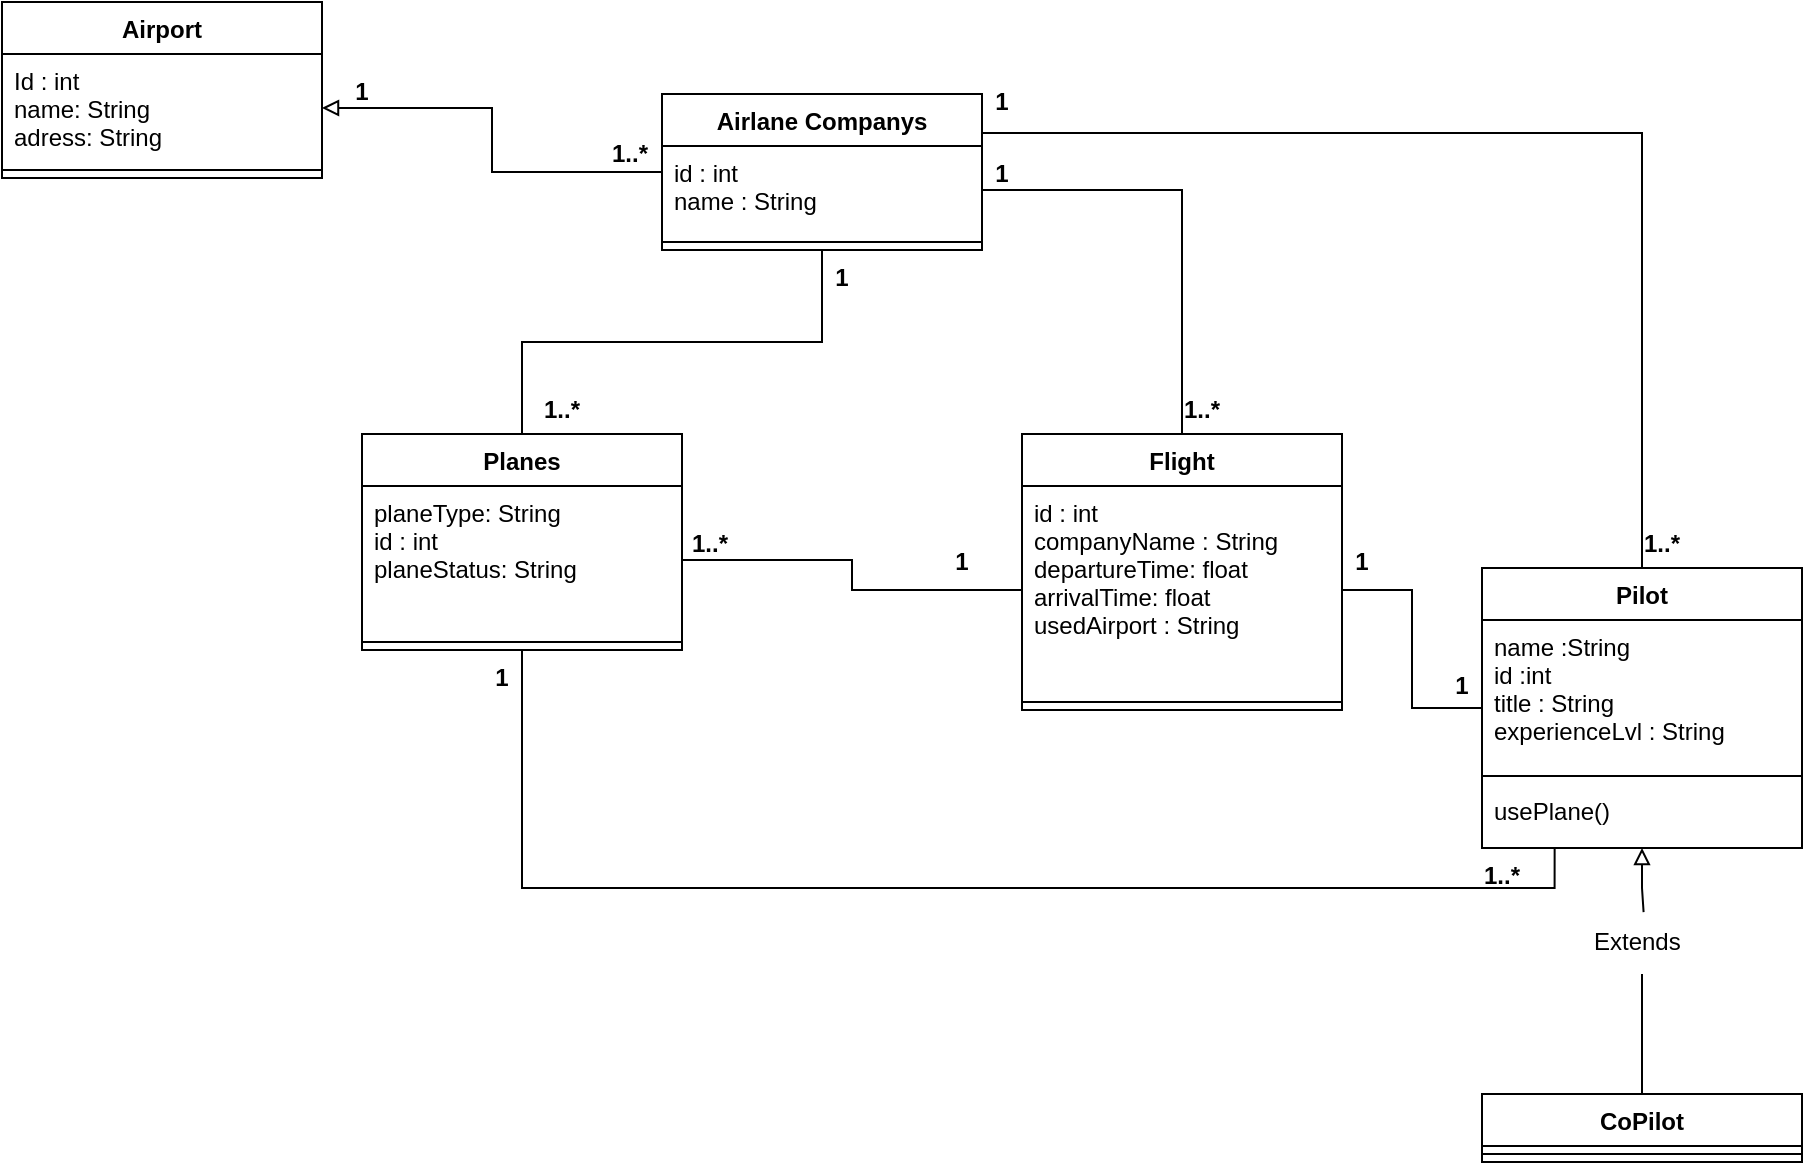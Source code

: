 <mxfile version="20.2.5" type="github">
  <diagram id="Uyh7Rs5gRNJOgRbK95mi" name="Sayfa -1">
    <mxGraphModel dx="1038" dy="547" grid="1" gridSize="10" guides="1" tooltips="1" connect="1" arrows="1" fold="1" page="1" pageScale="1" pageWidth="827" pageHeight="1169" math="0" shadow="0">
      <root>
        <mxCell id="0" />
        <mxCell id="1" parent="0" />
        <mxCell id="iJdCtciQm-XHfZu3X4iZ-10" style="edgeStyle=orthogonalEdgeStyle;rounded=0;orthogonalLoop=1;jettySize=auto;html=1;entryX=1;entryY=0.5;entryDx=0;entryDy=0;endArrow=block;endFill=0;" edge="1" parent="1" source="iJdCtciQm-XHfZu3X4iZ-2" target="iJdCtciQm-XHfZu3X4iZ-7">
          <mxGeometry relative="1" as="geometry" />
        </mxCell>
        <mxCell id="iJdCtciQm-XHfZu3X4iZ-20" style="edgeStyle=orthogonalEdgeStyle;rounded=0;orthogonalLoop=1;jettySize=auto;html=1;exitX=0.5;exitY=1;exitDx=0;exitDy=0;entryX=0.5;entryY=0;entryDx=0;entryDy=0;endArrow=none;endFill=0;" edge="1" parent="1" source="iJdCtciQm-XHfZu3X4iZ-2" target="iJdCtciQm-XHfZu3X4iZ-15">
          <mxGeometry relative="1" as="geometry" />
        </mxCell>
        <mxCell id="iJdCtciQm-XHfZu3X4iZ-2" value="Airlane Companys" style="swimlane;fontStyle=1;align=center;verticalAlign=top;childLayout=stackLayout;horizontal=1;startSize=26;horizontalStack=0;resizeParent=1;resizeParentMax=0;resizeLast=0;collapsible=1;marginBottom=0;" vertex="1" parent="1">
          <mxGeometry x="390" y="120" width="160" height="78" as="geometry" />
        </mxCell>
        <mxCell id="iJdCtciQm-XHfZu3X4iZ-3" value="id : int&#xa;name : String" style="text;strokeColor=none;fillColor=none;align=left;verticalAlign=top;spacingLeft=4;spacingRight=4;overflow=hidden;rotatable=0;points=[[0,0.5],[1,0.5]];portConstraint=eastwest;" vertex="1" parent="iJdCtciQm-XHfZu3X4iZ-2">
          <mxGeometry y="26" width="160" height="44" as="geometry" />
        </mxCell>
        <mxCell id="iJdCtciQm-XHfZu3X4iZ-4" value="" style="line;strokeWidth=1;fillColor=none;align=left;verticalAlign=middle;spacingTop=-1;spacingLeft=3;spacingRight=3;rotatable=0;labelPosition=right;points=[];portConstraint=eastwest;" vertex="1" parent="iJdCtciQm-XHfZu3X4iZ-2">
          <mxGeometry y="70" width="160" height="8" as="geometry" />
        </mxCell>
        <mxCell id="iJdCtciQm-XHfZu3X4iZ-6" value="Airport" style="swimlane;fontStyle=1;align=center;verticalAlign=top;childLayout=stackLayout;horizontal=1;startSize=26;horizontalStack=0;resizeParent=1;resizeParentMax=0;resizeLast=0;collapsible=1;marginBottom=0;" vertex="1" parent="1">
          <mxGeometry x="60" y="74" width="160" height="88" as="geometry" />
        </mxCell>
        <mxCell id="iJdCtciQm-XHfZu3X4iZ-7" value="Id : int&#xa;name: String&#xa;adress: String" style="text;strokeColor=none;fillColor=none;align=left;verticalAlign=top;spacingLeft=4;spacingRight=4;overflow=hidden;rotatable=0;points=[[0,0.5],[1,0.5]];portConstraint=eastwest;" vertex="1" parent="iJdCtciQm-XHfZu3X4iZ-6">
          <mxGeometry y="26" width="160" height="54" as="geometry" />
        </mxCell>
        <mxCell id="iJdCtciQm-XHfZu3X4iZ-8" value="" style="line;strokeWidth=1;fillColor=none;align=left;verticalAlign=middle;spacingTop=-1;spacingLeft=3;spacingRight=3;rotatable=0;labelPosition=right;points=[];portConstraint=eastwest;" vertex="1" parent="iJdCtciQm-XHfZu3X4iZ-6">
          <mxGeometry y="80" width="160" height="8" as="geometry" />
        </mxCell>
        <mxCell id="iJdCtciQm-XHfZu3X4iZ-13" value="1..*" style="text;align=center;fontStyle=1;verticalAlign=middle;spacingLeft=3;spacingRight=3;strokeColor=none;rotatable=0;points=[[0,0.5],[1,0.5]];portConstraint=eastwest;" vertex="1" parent="1">
          <mxGeometry x="334" y="136" width="80" height="26" as="geometry" />
        </mxCell>
        <mxCell id="iJdCtciQm-XHfZu3X4iZ-14" value="1" style="text;align=center;fontStyle=1;verticalAlign=middle;spacingLeft=3;spacingRight=3;strokeColor=none;rotatable=0;points=[[0,0.5],[1,0.5]];portConstraint=eastwest;" vertex="1" parent="1">
          <mxGeometry x="200" y="105" width="80" height="26" as="geometry" />
        </mxCell>
        <mxCell id="iJdCtciQm-XHfZu3X4iZ-80" style="edgeStyle=orthogonalEdgeStyle;rounded=0;orthogonalLoop=1;jettySize=auto;html=1;entryX=0.227;entryY=1.012;entryDx=0;entryDy=0;entryPerimeter=0;startArrow=none;startFill=0;endArrow=none;endFill=0;" edge="1" parent="1" source="iJdCtciQm-XHfZu3X4iZ-15" target="iJdCtciQm-XHfZu3X4iZ-36">
          <mxGeometry relative="1" as="geometry" />
        </mxCell>
        <mxCell id="iJdCtciQm-XHfZu3X4iZ-15" value="Planes" style="swimlane;fontStyle=1;align=center;verticalAlign=top;childLayout=stackLayout;horizontal=1;startSize=26;horizontalStack=0;resizeParent=1;resizeParentMax=0;resizeLast=0;collapsible=1;marginBottom=0;" vertex="1" parent="1">
          <mxGeometry x="240" y="290" width="160" height="108" as="geometry" />
        </mxCell>
        <mxCell id="iJdCtciQm-XHfZu3X4iZ-16" value="planeType: String&#xa;id : int&#xa;planeStatus: String" style="text;strokeColor=none;fillColor=none;align=left;verticalAlign=top;spacingLeft=4;spacingRight=4;overflow=hidden;rotatable=0;points=[[0,0.5],[1,0.5]];portConstraint=eastwest;" vertex="1" parent="iJdCtciQm-XHfZu3X4iZ-15">
          <mxGeometry y="26" width="160" height="74" as="geometry" />
        </mxCell>
        <mxCell id="iJdCtciQm-XHfZu3X4iZ-17" value="" style="line;strokeWidth=1;fillColor=none;align=left;verticalAlign=middle;spacingTop=-1;spacingLeft=3;spacingRight=3;rotatable=0;labelPosition=right;points=[];portConstraint=eastwest;" vertex="1" parent="iJdCtciQm-XHfZu3X4iZ-15">
          <mxGeometry y="100" width="160" height="8" as="geometry" />
        </mxCell>
        <mxCell id="iJdCtciQm-XHfZu3X4iZ-21" value="1" style="text;align=center;fontStyle=1;verticalAlign=middle;spacingLeft=3;spacingRight=3;strokeColor=none;rotatable=0;points=[[0,0.5],[1,0.5]];portConstraint=eastwest;" vertex="1" parent="1">
          <mxGeometry x="440" y="198" width="80" height="26" as="geometry" />
        </mxCell>
        <mxCell id="iJdCtciQm-XHfZu3X4iZ-22" value="1..*" style="text;align=center;fontStyle=1;verticalAlign=middle;spacingLeft=3;spacingRight=3;strokeColor=none;rotatable=0;points=[[0,0.5],[1,0.5]];portConstraint=eastwest;" vertex="1" parent="1">
          <mxGeometry x="300" y="264" width="80" height="26" as="geometry" />
        </mxCell>
        <mxCell id="iJdCtciQm-XHfZu3X4iZ-30" style="edgeStyle=orthogonalEdgeStyle;rounded=0;orthogonalLoop=1;jettySize=auto;html=1;entryX=1;entryY=0.5;entryDx=0;entryDy=0;endArrow=none;endFill=0;" edge="1" parent="1" source="iJdCtciQm-XHfZu3X4iZ-23" target="iJdCtciQm-XHfZu3X4iZ-3">
          <mxGeometry relative="1" as="geometry" />
        </mxCell>
        <mxCell id="iJdCtciQm-XHfZu3X4iZ-23" value="Flight" style="swimlane;fontStyle=1;align=center;verticalAlign=top;childLayout=stackLayout;horizontal=1;startSize=26;horizontalStack=0;resizeParent=1;resizeParentMax=0;resizeLast=0;collapsible=1;marginBottom=0;" vertex="1" parent="1">
          <mxGeometry x="570" y="290" width="160" height="138" as="geometry" />
        </mxCell>
        <mxCell id="iJdCtciQm-XHfZu3X4iZ-24" value="id : int &#xa;companyName : String&#xa;departureTime: float&#xa;arrivalTime: float&#xa;usedAirport : String&#xa;" style="text;strokeColor=none;fillColor=none;align=left;verticalAlign=top;spacingLeft=4;spacingRight=4;overflow=hidden;rotatable=0;points=[[0,0.5],[1,0.5]];portConstraint=eastwest;" vertex="1" parent="iJdCtciQm-XHfZu3X4iZ-23">
          <mxGeometry y="26" width="160" height="104" as="geometry" />
        </mxCell>
        <mxCell id="iJdCtciQm-XHfZu3X4iZ-25" value="" style="line;strokeWidth=1;fillColor=none;align=left;verticalAlign=middle;spacingTop=-1;spacingLeft=3;spacingRight=3;rotatable=0;labelPosition=right;points=[];portConstraint=eastwest;" vertex="1" parent="iJdCtciQm-XHfZu3X4iZ-23">
          <mxGeometry y="130" width="160" height="8" as="geometry" />
        </mxCell>
        <mxCell id="iJdCtciQm-XHfZu3X4iZ-27" style="edgeStyle=orthogonalEdgeStyle;rounded=0;orthogonalLoop=1;jettySize=auto;html=1;entryX=1;entryY=0.5;entryDx=0;entryDy=0;endArrow=none;endFill=0;" edge="1" parent="1" source="iJdCtciQm-XHfZu3X4iZ-24" target="iJdCtciQm-XHfZu3X4iZ-16">
          <mxGeometry relative="1" as="geometry" />
        </mxCell>
        <mxCell id="iJdCtciQm-XHfZu3X4iZ-28" value="1..*" style="text;align=center;fontStyle=1;verticalAlign=middle;spacingLeft=3;spacingRight=3;strokeColor=none;rotatable=0;points=[[0,0.5],[1,0.5]];portConstraint=eastwest;" vertex="1" parent="1">
          <mxGeometry x="374" y="331" width="80" height="26" as="geometry" />
        </mxCell>
        <mxCell id="iJdCtciQm-XHfZu3X4iZ-29" value="1" style="text;align=center;fontStyle=1;verticalAlign=middle;spacingLeft=3;spacingRight=3;strokeColor=none;rotatable=0;points=[[0,0.5],[1,0.5]];portConstraint=eastwest;" vertex="1" parent="1">
          <mxGeometry x="500" y="340" width="80" height="26" as="geometry" />
        </mxCell>
        <mxCell id="iJdCtciQm-XHfZu3X4iZ-31" value="1" style="text;align=center;fontStyle=1;verticalAlign=middle;spacingLeft=3;spacingRight=3;strokeColor=none;rotatable=0;points=[[0,0.5],[1,0.5]];portConstraint=eastwest;" vertex="1" parent="1">
          <mxGeometry x="520" y="146" width="80" height="26" as="geometry" />
        </mxCell>
        <mxCell id="iJdCtciQm-XHfZu3X4iZ-32" value="1..*" style="text;align=center;fontStyle=1;verticalAlign=middle;spacingLeft=3;spacingRight=3;strokeColor=none;rotatable=0;points=[[0,0.5],[1,0.5]];portConstraint=eastwest;" vertex="1" parent="1">
          <mxGeometry x="620" y="264" width="80" height="26" as="geometry" />
        </mxCell>
        <mxCell id="iJdCtciQm-XHfZu3X4iZ-51" style="edgeStyle=orthogonalEdgeStyle;rounded=0;orthogonalLoop=1;jettySize=auto;html=1;entryX=0.5;entryY=0;entryDx=0;entryDy=0;startArrow=none;startFill=0;endArrow=none;endFill=0;" edge="1" parent="1" target="iJdCtciQm-XHfZu3X4iZ-37">
          <mxGeometry relative="1" as="geometry">
            <mxPoint x="880" y="560" as="sourcePoint" />
            <Array as="points">
              <mxPoint x="880" y="570" />
              <mxPoint x="880" y="570" />
            </Array>
          </mxGeometry>
        </mxCell>
        <mxCell id="iJdCtciQm-XHfZu3X4iZ-61" style="edgeStyle=orthogonalEdgeStyle;rounded=0;orthogonalLoop=1;jettySize=auto;html=1;entryX=0.308;entryY=-0.036;entryDx=0;entryDy=0;entryPerimeter=0;startArrow=block;startFill=0;endArrow=none;endFill=0;" edge="1" parent="1" source="iJdCtciQm-XHfZu3X4iZ-33" target="iJdCtciQm-XHfZu3X4iZ-48">
          <mxGeometry relative="1" as="geometry" />
        </mxCell>
        <mxCell id="iJdCtciQm-XHfZu3X4iZ-64" style="edgeStyle=orthogonalEdgeStyle;rounded=0;orthogonalLoop=1;jettySize=auto;html=1;startArrow=none;startFill=0;endArrow=none;endFill=0;" edge="1" parent="1" source="iJdCtciQm-XHfZu3X4iZ-33" target="iJdCtciQm-XHfZu3X4iZ-24">
          <mxGeometry relative="1" as="geometry" />
        </mxCell>
        <mxCell id="iJdCtciQm-XHfZu3X4iZ-77" style="edgeStyle=orthogonalEdgeStyle;rounded=0;orthogonalLoop=1;jettySize=auto;html=1;entryX=1;entryY=0.25;entryDx=0;entryDy=0;startArrow=none;startFill=0;endArrow=none;endFill=0;" edge="1" parent="1" source="iJdCtciQm-XHfZu3X4iZ-33" target="iJdCtciQm-XHfZu3X4iZ-2">
          <mxGeometry relative="1" as="geometry">
            <Array as="points">
              <mxPoint x="880" y="140" />
            </Array>
          </mxGeometry>
        </mxCell>
        <mxCell id="iJdCtciQm-XHfZu3X4iZ-33" value="Pilot" style="swimlane;fontStyle=1;align=center;verticalAlign=top;childLayout=stackLayout;horizontal=1;startSize=26;horizontalStack=0;resizeParent=1;resizeParentMax=0;resizeLast=0;collapsible=1;marginBottom=0;" vertex="1" parent="1">
          <mxGeometry x="800" y="357" width="160" height="140" as="geometry" />
        </mxCell>
        <mxCell id="iJdCtciQm-XHfZu3X4iZ-34" value="name :String&#xa;id :int&#xa;title : String&#xa;experienceLvl : String" style="text;strokeColor=none;fillColor=none;align=left;verticalAlign=top;spacingLeft=4;spacingRight=4;overflow=hidden;rotatable=0;points=[[0,0.5],[1,0.5]];portConstraint=eastwest;" vertex="1" parent="iJdCtciQm-XHfZu3X4iZ-33">
          <mxGeometry y="26" width="160" height="74" as="geometry" />
        </mxCell>
        <mxCell id="iJdCtciQm-XHfZu3X4iZ-35" value="" style="line;strokeWidth=1;fillColor=none;align=left;verticalAlign=middle;spacingTop=-1;spacingLeft=3;spacingRight=3;rotatable=0;labelPosition=right;points=[];portConstraint=eastwest;" vertex="1" parent="iJdCtciQm-XHfZu3X4iZ-33">
          <mxGeometry y="100" width="160" height="8" as="geometry" />
        </mxCell>
        <mxCell id="iJdCtciQm-XHfZu3X4iZ-36" value="usePlane()" style="text;strokeColor=none;fillColor=none;align=left;verticalAlign=top;spacingLeft=4;spacingRight=4;overflow=hidden;rotatable=0;points=[[0,0.5],[1,0.5]];portConstraint=eastwest;" vertex="1" parent="iJdCtciQm-XHfZu3X4iZ-33">
          <mxGeometry y="108" width="160" height="32" as="geometry" />
        </mxCell>
        <mxCell id="iJdCtciQm-XHfZu3X4iZ-37" value="CoPilot" style="swimlane;fontStyle=1;align=center;verticalAlign=top;childLayout=stackLayout;horizontal=1;startSize=26;horizontalStack=0;resizeParent=1;resizeParentMax=0;resizeLast=0;collapsible=1;marginBottom=0;" vertex="1" parent="1">
          <mxGeometry x="800" y="620" width="160" height="34" as="geometry" />
        </mxCell>
        <mxCell id="iJdCtciQm-XHfZu3X4iZ-39" value="" style="line;strokeWidth=1;fillColor=none;align=left;verticalAlign=middle;spacingTop=-1;spacingLeft=3;spacingRight=3;rotatable=0;labelPosition=right;points=[];portConstraint=eastwest;" vertex="1" parent="iJdCtciQm-XHfZu3X4iZ-37">
          <mxGeometry y="26" width="160" height="8" as="geometry" />
        </mxCell>
        <mxCell id="iJdCtciQm-XHfZu3X4iZ-48" value="Extends" style="text;strokeColor=none;fillColor=none;align=left;verticalAlign=top;spacingLeft=4;spacingRight=4;overflow=hidden;rotatable=0;points=[[0,0.5],[1,0.5]];portConstraint=eastwest;" vertex="1" parent="1">
          <mxGeometry x="850" y="530" width="100" height="26" as="geometry" />
        </mxCell>
        <mxCell id="iJdCtciQm-XHfZu3X4iZ-75" value="1" style="text;align=center;fontStyle=1;verticalAlign=middle;spacingLeft=3;spacingRight=3;strokeColor=none;rotatable=0;points=[[0,0.5],[1,0.5]];portConstraint=eastwest;" vertex="1" parent="1">
          <mxGeometry x="750" y="402" width="80" height="26" as="geometry" />
        </mxCell>
        <mxCell id="iJdCtciQm-XHfZu3X4iZ-76" value="1" style="text;align=center;fontStyle=1;verticalAlign=middle;spacingLeft=3;spacingRight=3;strokeColor=none;rotatable=0;points=[[0,0.5],[1,0.5]];portConstraint=eastwest;" vertex="1" parent="1">
          <mxGeometry x="700" y="340" width="80" height="26" as="geometry" />
        </mxCell>
        <mxCell id="iJdCtciQm-XHfZu3X4iZ-78" value="1" style="text;align=center;fontStyle=1;verticalAlign=middle;spacingLeft=3;spacingRight=3;strokeColor=none;rotatable=0;points=[[0,0.5],[1,0.5]];portConstraint=eastwest;" vertex="1" parent="1">
          <mxGeometry x="520" y="110" width="80" height="26" as="geometry" />
        </mxCell>
        <mxCell id="iJdCtciQm-XHfZu3X4iZ-79" value="1..*" style="text;align=center;fontStyle=1;verticalAlign=middle;spacingLeft=3;spacingRight=3;strokeColor=none;rotatable=0;points=[[0,0.5],[1,0.5]];portConstraint=eastwest;" vertex="1" parent="1">
          <mxGeometry x="850" y="331" width="80" height="26" as="geometry" />
        </mxCell>
        <mxCell id="iJdCtciQm-XHfZu3X4iZ-81" value="1..*" style="text;align=center;fontStyle=1;verticalAlign=middle;spacingLeft=3;spacingRight=3;strokeColor=none;rotatable=0;points=[[0,0.5],[1,0.5]];portConstraint=eastwest;" vertex="1" parent="1">
          <mxGeometry x="770" y="497" width="80" height="26" as="geometry" />
        </mxCell>
        <mxCell id="iJdCtciQm-XHfZu3X4iZ-82" value="1" style="text;align=center;fontStyle=1;verticalAlign=middle;spacingLeft=3;spacingRight=3;strokeColor=none;rotatable=0;points=[[0,0.5],[1,0.5]];portConstraint=eastwest;" vertex="1" parent="1">
          <mxGeometry x="270" y="398" width="80" height="26" as="geometry" />
        </mxCell>
      </root>
    </mxGraphModel>
  </diagram>
</mxfile>
